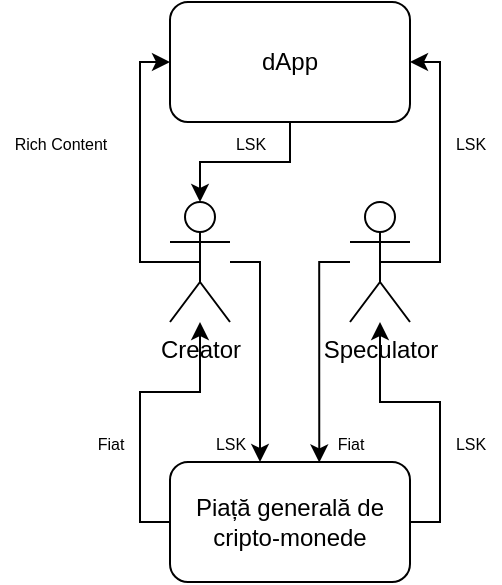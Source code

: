 <mxfile version="12.9.9" type="device"><diagram id="INNHTyZajKzbDagm6LNJ" name="Page-1"><mxGraphModel dx="981" dy="607" grid="1" gridSize="10" guides="1" tooltips="1" connect="1" arrows="1" fold="1" page="1" pageScale="1" pageWidth="850" pageHeight="1100" math="0" shadow="0"><root><mxCell id="0"/><mxCell id="1" parent="0"/><mxCell id="7vzF_aUDS4Uuyk_Fqca7-18" style="edgeStyle=orthogonalEdgeStyle;rounded=0;orthogonalLoop=1;jettySize=auto;html=1;entryX=0;entryY=0.5;entryDx=0;entryDy=0;exitX=0.5;exitY=0.5;exitDx=0;exitDy=0;exitPerimeter=0;" edge="1" parent="1" source="7vzF_aUDS4Uuyk_Fqca7-1" target="7vzF_aUDS4Uuyk_Fqca7-11"><mxGeometry relative="1" as="geometry"><Array as="points"><mxPoint x="350" y="310"/><mxPoint x="350" y="210"/></Array></mxGeometry></mxCell><mxCell id="7vzF_aUDS4Uuyk_Fqca7-35" style="edgeStyle=orthogonalEdgeStyle;rounded=0;orthogonalLoop=1;jettySize=auto;html=1;" edge="1" parent="1" source="7vzF_aUDS4Uuyk_Fqca7-1" target="7vzF_aUDS4Uuyk_Fqca7-12"><mxGeometry relative="1" as="geometry"><Array as="points"><mxPoint x="380" y="310"/><mxPoint x="410" y="310"/></Array></mxGeometry></mxCell><mxCell id="7vzF_aUDS4Uuyk_Fqca7-1" value="Creator" style="shape=umlActor;verticalLabelPosition=bottom;labelBackgroundColor=#ffffff;verticalAlign=top;html=1;outlineConnect=0;" vertex="1" parent="1"><mxGeometry x="365" y="280" width="30" height="60" as="geometry"/></mxCell><mxCell id="7vzF_aUDS4Uuyk_Fqca7-22" style="edgeStyle=orthogonalEdgeStyle;rounded=0;orthogonalLoop=1;jettySize=auto;html=1;exitX=0.5;exitY=0.5;exitDx=0;exitDy=0;exitPerimeter=0;entryX=1;entryY=0.5;entryDx=0;entryDy=0;" edge="1" parent="1" source="7vzF_aUDS4Uuyk_Fqca7-2" target="7vzF_aUDS4Uuyk_Fqca7-11"><mxGeometry relative="1" as="geometry"><Array as="points"><mxPoint x="500" y="310"/><mxPoint x="500" y="210"/></Array></mxGeometry></mxCell><mxCell id="7vzF_aUDS4Uuyk_Fqca7-37" style="edgeStyle=orthogonalEdgeStyle;rounded=0;orthogonalLoop=1;jettySize=auto;html=1;entryX=0.622;entryY=0.004;entryDx=0;entryDy=0;entryPerimeter=0;" edge="1" parent="1" source="7vzF_aUDS4Uuyk_Fqca7-2" target="7vzF_aUDS4Uuyk_Fqca7-12"><mxGeometry relative="1" as="geometry"><Array as="points"><mxPoint x="470" y="310"/><mxPoint x="440" y="310"/></Array></mxGeometry></mxCell><mxCell id="7vzF_aUDS4Uuyk_Fqca7-2" value="Speculator" style="shape=umlActor;verticalLabelPosition=bottom;labelBackgroundColor=#ffffff;verticalAlign=top;html=1;outlineConnect=0;" vertex="1" parent="1"><mxGeometry x="455" y="280" width="30" height="60" as="geometry"/></mxCell><mxCell id="7vzF_aUDS4Uuyk_Fqca7-28" style="edgeStyle=orthogonalEdgeStyle;rounded=0;orthogonalLoop=1;jettySize=auto;html=1;entryX=0.5;entryY=0;entryDx=0;entryDy=0;entryPerimeter=0;" edge="1" parent="1" source="7vzF_aUDS4Uuyk_Fqca7-11" target="7vzF_aUDS4Uuyk_Fqca7-1"><mxGeometry relative="1" as="geometry"/></mxCell><mxCell id="7vzF_aUDS4Uuyk_Fqca7-11" value="dApp" style="rounded=1;whiteSpace=wrap;html=1;" vertex="1" parent="1"><mxGeometry x="365" y="180" width="120" height="60" as="geometry"/></mxCell><mxCell id="7vzF_aUDS4Uuyk_Fqca7-20" style="edgeStyle=orthogonalEdgeStyle;rounded=0;orthogonalLoop=1;jettySize=auto;html=1;" edge="1" parent="1" source="7vzF_aUDS4Uuyk_Fqca7-12" target="7vzF_aUDS4Uuyk_Fqca7-1"><mxGeometry relative="1" as="geometry"><Array as="points"><mxPoint x="350" y="440"/><mxPoint x="350" y="375"/><mxPoint x="380" y="375"/></Array></mxGeometry></mxCell><mxCell id="7vzF_aUDS4Uuyk_Fqca7-25" style="edgeStyle=orthogonalEdgeStyle;rounded=0;orthogonalLoop=1;jettySize=auto;html=1;" edge="1" parent="1" source="7vzF_aUDS4Uuyk_Fqca7-12" target="7vzF_aUDS4Uuyk_Fqca7-2"><mxGeometry relative="1" as="geometry"><Array as="points"><mxPoint x="500" y="440"/><mxPoint x="500" y="380"/><mxPoint x="470" y="380"/></Array></mxGeometry></mxCell><mxCell id="7vzF_aUDS4Uuyk_Fqca7-12" value="Piață generală de cripto-monede" style="rounded=1;whiteSpace=wrap;html=1;" vertex="1" parent="1"><mxGeometry x="365" y="410" width="120" height="60" as="geometry"/></mxCell><mxCell id="7vzF_aUDS4Uuyk_Fqca7-23" value="&lt;font style=&quot;font-size: 8px&quot;&gt;LSK&lt;/font&gt;" style="text;html=1;align=center;verticalAlign=middle;resizable=0;points=[];autosize=1;" vertex="1" parent="1"><mxGeometry x="500" y="240" width="30" height="20" as="geometry"/></mxCell><mxCell id="7vzF_aUDS4Uuyk_Fqca7-24" value="&lt;font style=&quot;font-size: 8px&quot;&gt;Rich Content&lt;/font&gt;" style="text;html=1;align=center;verticalAlign=middle;resizable=0;points=[];autosize=1;" vertex="1" parent="1"><mxGeometry x="280" y="240" width="60" height="20" as="geometry"/></mxCell><mxCell id="7vzF_aUDS4Uuyk_Fqca7-26" value="&lt;font style=&quot;font-size: 8px&quot;&gt;LSK&lt;/font&gt;" style="text;html=1;align=center;verticalAlign=middle;resizable=0;points=[];autosize=1;" vertex="1" parent="1"><mxGeometry x="500" y="390" width="30" height="20" as="geometry"/></mxCell><mxCell id="7vzF_aUDS4Uuyk_Fqca7-27" value="&lt;font style=&quot;font-size: 8px&quot;&gt;Fiat&lt;/font&gt;" style="text;html=1;align=center;verticalAlign=middle;resizable=0;points=[];autosize=1;" vertex="1" parent="1"><mxGeometry x="320" y="390" width="30" height="20" as="geometry"/></mxCell><mxCell id="7vzF_aUDS4Uuyk_Fqca7-29" value="&lt;font style=&quot;font-size: 8px&quot;&gt;LSK&lt;/font&gt;" style="text;html=1;align=center;verticalAlign=middle;resizable=0;points=[];autosize=1;" vertex="1" parent="1"><mxGeometry x="390" y="240" width="30" height="20" as="geometry"/></mxCell><mxCell id="7vzF_aUDS4Uuyk_Fqca7-38" value="&lt;font style=&quot;font-size: 8px&quot;&gt;LSK&lt;/font&gt;" style="text;html=1;align=center;verticalAlign=middle;resizable=0;points=[];autosize=1;" vertex="1" parent="1"><mxGeometry x="380" y="390" width="30" height="20" as="geometry"/></mxCell><mxCell id="7vzF_aUDS4Uuyk_Fqca7-39" value="&lt;font style=&quot;font-size: 8px&quot;&gt;Fiat&lt;/font&gt;" style="text;html=1;align=center;verticalAlign=middle;resizable=0;points=[];autosize=1;" vertex="1" parent="1"><mxGeometry x="440" y="390" width="30" height="20" as="geometry"/></mxCell></root></mxGraphModel></diagram></mxfile>